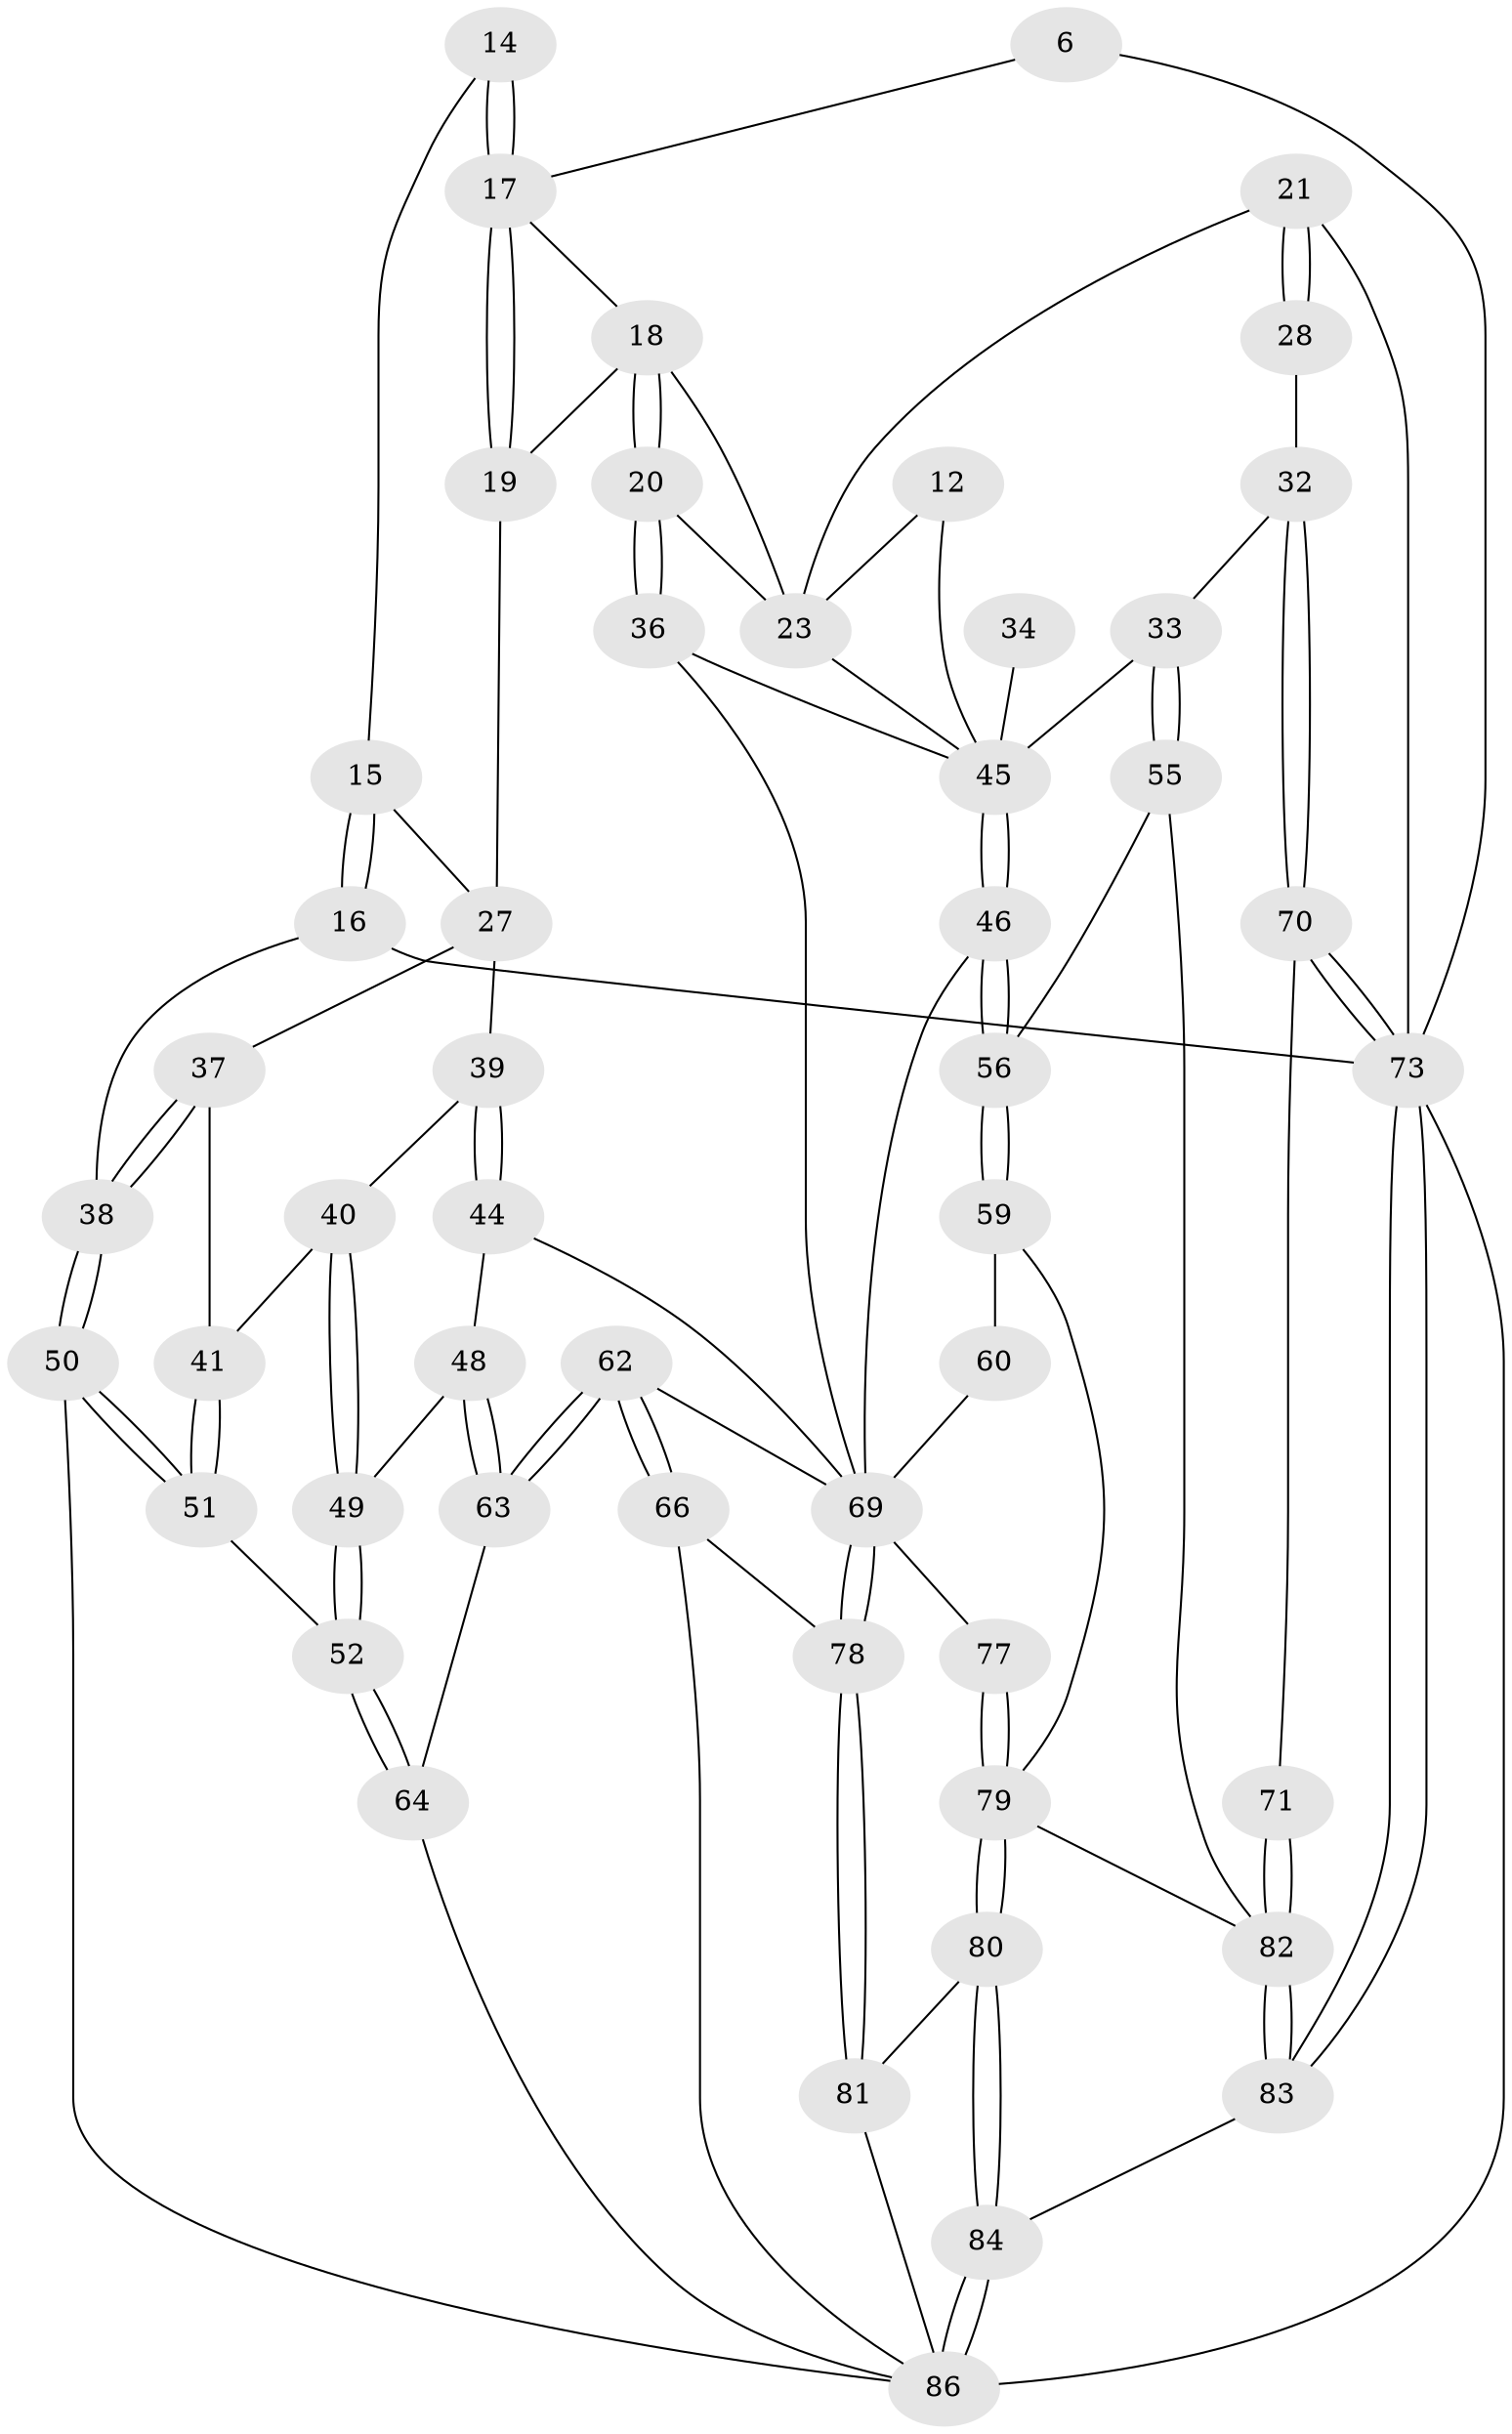 // original degree distribution, {3: 0.023255813953488372, 5: 0.5348837209302325, 4: 0.23255813953488372, 6: 0.20930232558139536}
// Generated by graph-tools (version 1.1) at 2025/05/03/04/25 22:05:15]
// undirected, 51 vertices, 114 edges
graph export_dot {
graph [start="1"]
  node [color=gray90,style=filled];
  6 [pos="+0.214999272723948+0"];
  12 [pos="+0.6370470856052468+0.06763138427870957"];
  14 [pos="+0.17421954063274137+0.14762479878664744"];
  15 [pos="+0.04762077734807028+0.11998022575154899"];
  16 [pos="+0+0"];
  17 [pos="+0.24702987011804933+0.2591061146376625",super="+9+10"];
  18 [pos="+0.3549495384628434+0.25357180059454",super="+8"];
  19 [pos="+0.2552644581109583+0.2757254899854941"];
  20 [pos="+0.4696946175548827+0.30033590919044467"];
  21 [pos="+0.9356608249357632+0.20530108492964233",super="+4"];
  23 [pos="+0.7964223860819117+0.15953082325968856",super="+22+13"];
  27 [pos="+0.13894348320871736+0.2828593177625177",super="+26"];
  28 [pos="+1+0.2449339964489565"];
  32 [pos="+1+0.48174031859069333"];
  33 [pos="+1+0.4849572490939707"];
  34 [pos="+0.6726180350336124+0.299877085464321"];
  36 [pos="+0.4768077829262789+0.323999891854836"];
  37 [pos="+0.08967097470206319+0.32432385824140086"];
  38 [pos="+0+0.06429364938307447"];
  39 [pos="+0.22455304467015982+0.39230982779254137"];
  40 [pos="+0.14960183787845227+0.41647490585606106"];
  41 [pos="+0.08834686907238191+0.41461883037275665"];
  44 [pos="+0.3312645680410936+0.5093910088348877"];
  45 [pos="+0.7090317310696131+0.4530577469817611",super="+35+30+29+31"];
  46 [pos="+0.6936433141955254+0.48053985100093066"];
  48 [pos="+0.25969795671796314+0.5501389637839759"];
  49 [pos="+0.17486048070477483+0.5727635261152025"];
  50 [pos="+0+0.4923075888228269"];
  51 [pos="+0+0.4752041119351823"];
  52 [pos="+0.15594238990170603+0.5842680799130082"];
  55 [pos="+0.8083942641628599+0.6530421134003718"];
  56 [pos="+0.7218552201294031+0.6311533395617546"];
  59 [pos="+0.6504574563728217+0.6690373537468414"];
  60 [pos="+0.5493261956212188+0.6353238799197947",super="+57"];
  62 [pos="+0.27175070435107956+0.7238561299808058"];
  63 [pos="+0.2528334835006937+0.6798287350211378"];
  64 [pos="+0.14671784572369473+0.6190920833378966"];
  66 [pos="+0.21666027296524112+0.7947885932438146"];
  69 [pos="+0.42735116974188486+0.7977567928716638",super="+61+68+58+47"];
  70 [pos="+1+0.7958735231239846"];
  71 [pos="+1+0.8161066687970168"];
  73 [pos="+1+1",super="+54"];
  77 [pos="+0.5535690328496187+0.7799845395976033"];
  78 [pos="+0.4175725602150462+0.8546718067808834"];
  79 [pos="+0.5772802931205664+0.9083644228942968",super="+75+76"];
  80 [pos="+0.5672359389575394+0.9366097457174226"];
  81 [pos="+0.42430804275297124+0.8755411986177736"];
  82 [pos="+0.7797025478581577+1",super="+74+72"];
  83 [pos="+0.7274905612722842+1"];
  84 [pos="+0.713740237215356+1"];
  86 [pos="+0.16480126061842795+1",super="+85+53"];
  6 -- 73;
  6 -- 17;
  12 -- 23 [weight=2];
  12 -- 45;
  14 -- 15;
  14 -- 17 [weight=2];
  14 -- 17;
  15 -- 16;
  15 -- 16;
  15 -- 27;
  16 -- 38;
  16 -- 73;
  17 -- 19;
  17 -- 19;
  17 -- 18;
  18 -- 19;
  18 -- 20;
  18 -- 20;
  18 -- 23;
  19 -- 27;
  20 -- 36;
  20 -- 36;
  20 -- 23;
  21 -- 28 [weight=2];
  21 -- 28;
  21 -- 73 [weight=2];
  21 -- 23 [weight=2];
  23 -- 45 [weight=2];
  27 -- 37;
  27 -- 39;
  28 -- 32;
  32 -- 33;
  32 -- 70;
  32 -- 70;
  33 -- 55;
  33 -- 55;
  33 -- 45;
  34 -- 45 [weight=3];
  36 -- 45;
  36 -- 69;
  37 -- 38;
  37 -- 38;
  37 -- 41;
  38 -- 50;
  38 -- 50;
  39 -- 40;
  39 -- 44;
  39 -- 44;
  40 -- 41;
  40 -- 49;
  40 -- 49;
  41 -- 51;
  41 -- 51;
  44 -- 48;
  44 -- 69;
  45 -- 46;
  45 -- 46;
  46 -- 56;
  46 -- 56;
  46 -- 69;
  48 -- 49;
  48 -- 63;
  48 -- 63;
  49 -- 52;
  49 -- 52;
  50 -- 51;
  50 -- 51;
  50 -- 86;
  51 -- 52;
  52 -- 64;
  52 -- 64;
  55 -- 56;
  55 -- 82;
  56 -- 59;
  56 -- 59;
  59 -- 60;
  59 -- 79;
  60 -- 69 [weight=3];
  62 -- 63;
  62 -- 63;
  62 -- 66;
  62 -- 66;
  62 -- 69;
  63 -- 64;
  64 -- 86;
  66 -- 78;
  66 -- 86;
  69 -- 78;
  69 -- 78;
  69 -- 77;
  70 -- 71;
  70 -- 73;
  70 -- 73;
  71 -- 82 [weight=2];
  71 -- 82;
  73 -- 83;
  73 -- 83;
  73 -- 86 [weight=2];
  77 -- 79 [weight=2];
  77 -- 79;
  78 -- 81;
  78 -- 81;
  79 -- 80;
  79 -- 80;
  79 -- 82;
  80 -- 81;
  80 -- 84;
  80 -- 84;
  81 -- 86;
  82 -- 83;
  82 -- 83;
  83 -- 84;
  84 -- 86;
  84 -- 86;
}
